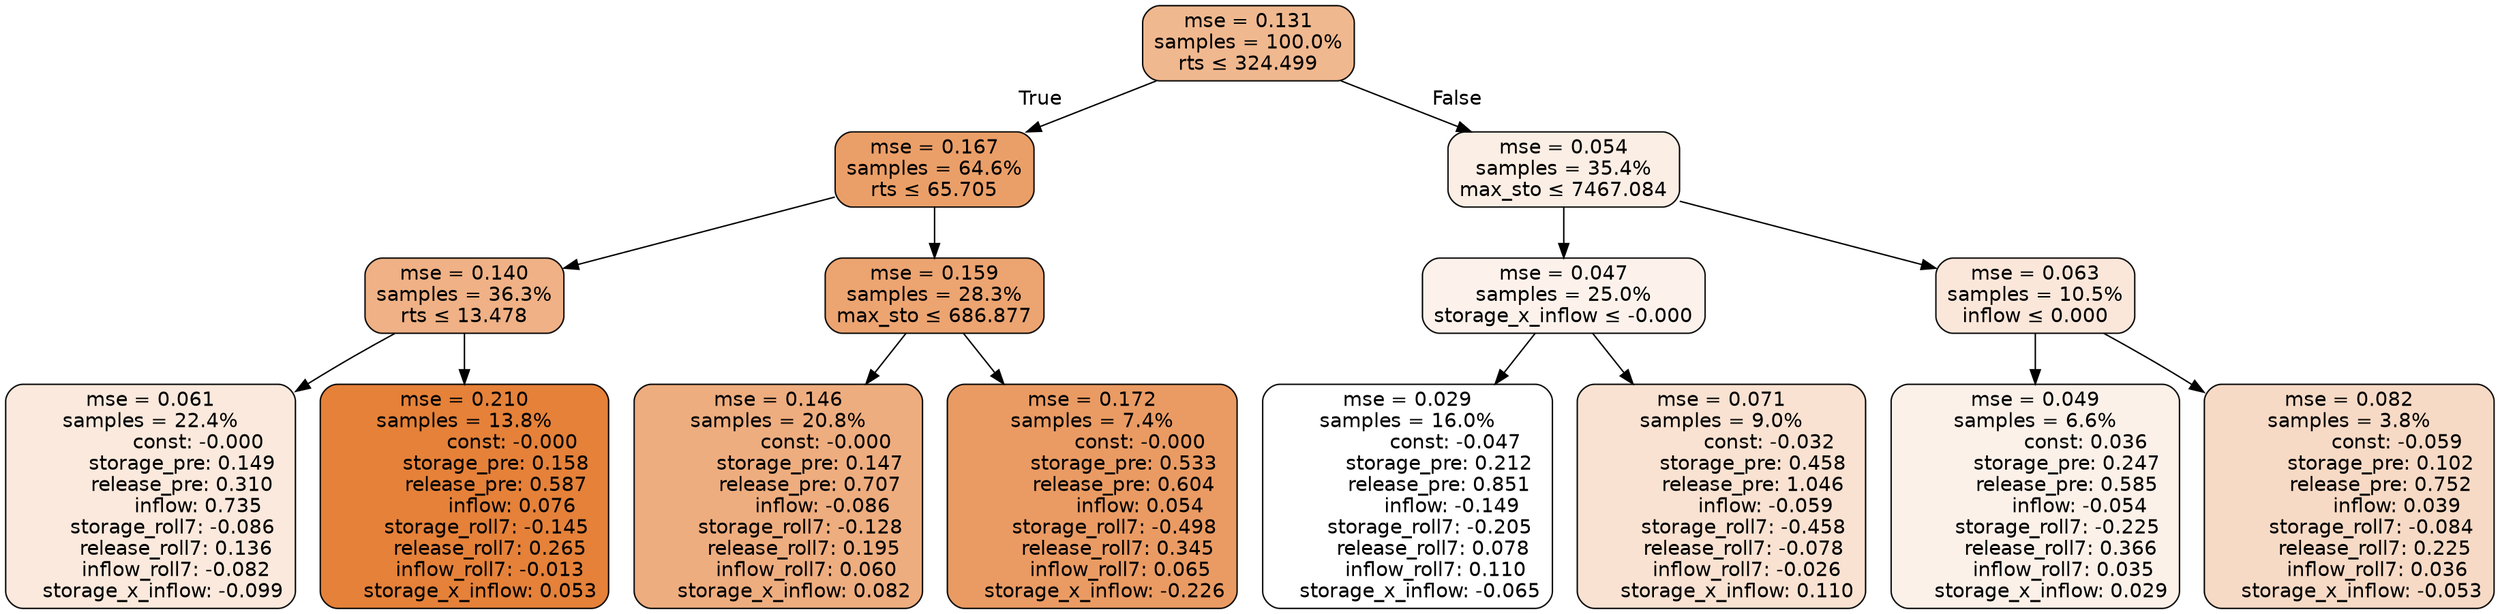 digraph tree {
bgcolor="transparent"
node [shape=rectangle, style="filled, rounded", color="black", fontname=helvetica] ;
edge [fontname=helvetica] ;
	"0" [label="mse = 0.131
samples = 100.0%
rts &le; 324.499", fillcolor="#f0b88f"]
	"1" [label="mse = 0.167
samples = 64.6%
rts &le; 65.705", fillcolor="#eb9f68"]
	"2" [label="mse = 0.140
samples = 36.3%
rts &le; 13.478", fillcolor="#efb185"]
	"3" [label="mse = 0.061
samples = 22.4%
               const: -0.000
          storage_pre: 0.149
          release_pre: 0.310
               inflow: 0.735
       storage_roll7: -0.086
        release_roll7: 0.136
        inflow_roll7: -0.082
    storage_x_inflow: -0.099", fillcolor="#fae9dc"]
	"4" [label="mse = 0.210
samples = 13.8%
               const: -0.000
          storage_pre: 0.158
          release_pre: 0.587
               inflow: 0.076
       storage_roll7: -0.145
        release_roll7: 0.265
        inflow_roll7: -0.013
     storage_x_inflow: 0.053", fillcolor="#e58139"]
	"5" [label="mse = 0.159
samples = 28.3%
max_sto &le; 686.877", fillcolor="#eca471"]
	"6" [label="mse = 0.146
samples = 20.8%
               const: -0.000
          storage_pre: 0.147
          release_pre: 0.707
              inflow: -0.086
       storage_roll7: -0.128
        release_roll7: 0.195
         inflow_roll7: 0.060
     storage_x_inflow: 0.082", fillcolor="#eead7f"]
	"7" [label="mse = 0.172
samples = 7.4%
               const: -0.000
          storage_pre: 0.533
          release_pre: 0.604
               inflow: 0.054
       storage_roll7: -0.498
        release_roll7: 0.345
         inflow_roll7: 0.065
    storage_x_inflow: -0.226", fillcolor="#ea9b63"]
	"8" [label="mse = 0.054
samples = 35.4%
max_sto &le; 7467.084", fillcolor="#fbeee4"]
	"9" [label="mse = 0.047
samples = 25.0%
storage_x_inflow &le; -0.000", fillcolor="#fcf2eb"]
	"10" [label="mse = 0.029
samples = 16.0%
               const: -0.047
          storage_pre: 0.212
          release_pre: 0.851
              inflow: -0.149
       storage_roll7: -0.205
        release_roll7: 0.078
         inflow_roll7: 0.110
    storage_x_inflow: -0.065", fillcolor="#ffffff"]
	"11" [label="mse = 0.071
samples = 9.0%
               const: -0.032
          storage_pre: 0.458
          release_pre: 1.046
              inflow: -0.059
       storage_roll7: -0.458
       release_roll7: -0.078
        inflow_roll7: -0.026
     storage_x_inflow: 0.110", fillcolor="#f9e2d1"]
	"12" [label="mse = 0.063
samples = 10.5%
inflow &le; 0.000", fillcolor="#fae7da"]
	"13" [label="mse = 0.049
samples = 6.6%
                const: 0.036
          storage_pre: 0.247
          release_pre: 0.585
              inflow: -0.054
       storage_roll7: -0.225
        release_roll7: 0.366
         inflow_roll7: 0.035
     storage_x_inflow: 0.029", fillcolor="#fcf1e9"]
	"14" [label="mse = 0.082
samples = 3.8%
               const: -0.059
          storage_pre: 0.102
          release_pre: 0.752
               inflow: 0.039
       storage_roll7: -0.084
        release_roll7: 0.225
         inflow_roll7: 0.036
    storage_x_inflow: -0.053", fillcolor="#f7dac5"]

	"0" -> "1" [labeldistance=2.5, labelangle=45, headlabel="True"]
	"1" -> "2"
	"2" -> "3"
	"2" -> "4"
	"1" -> "5"
	"5" -> "6"
	"5" -> "7"
	"0" -> "8" [labeldistance=2.5, labelangle=-45, headlabel="False"]
	"8" -> "9"
	"9" -> "10"
	"9" -> "11"
	"8" -> "12"
	"12" -> "13"
	"12" -> "14"
}